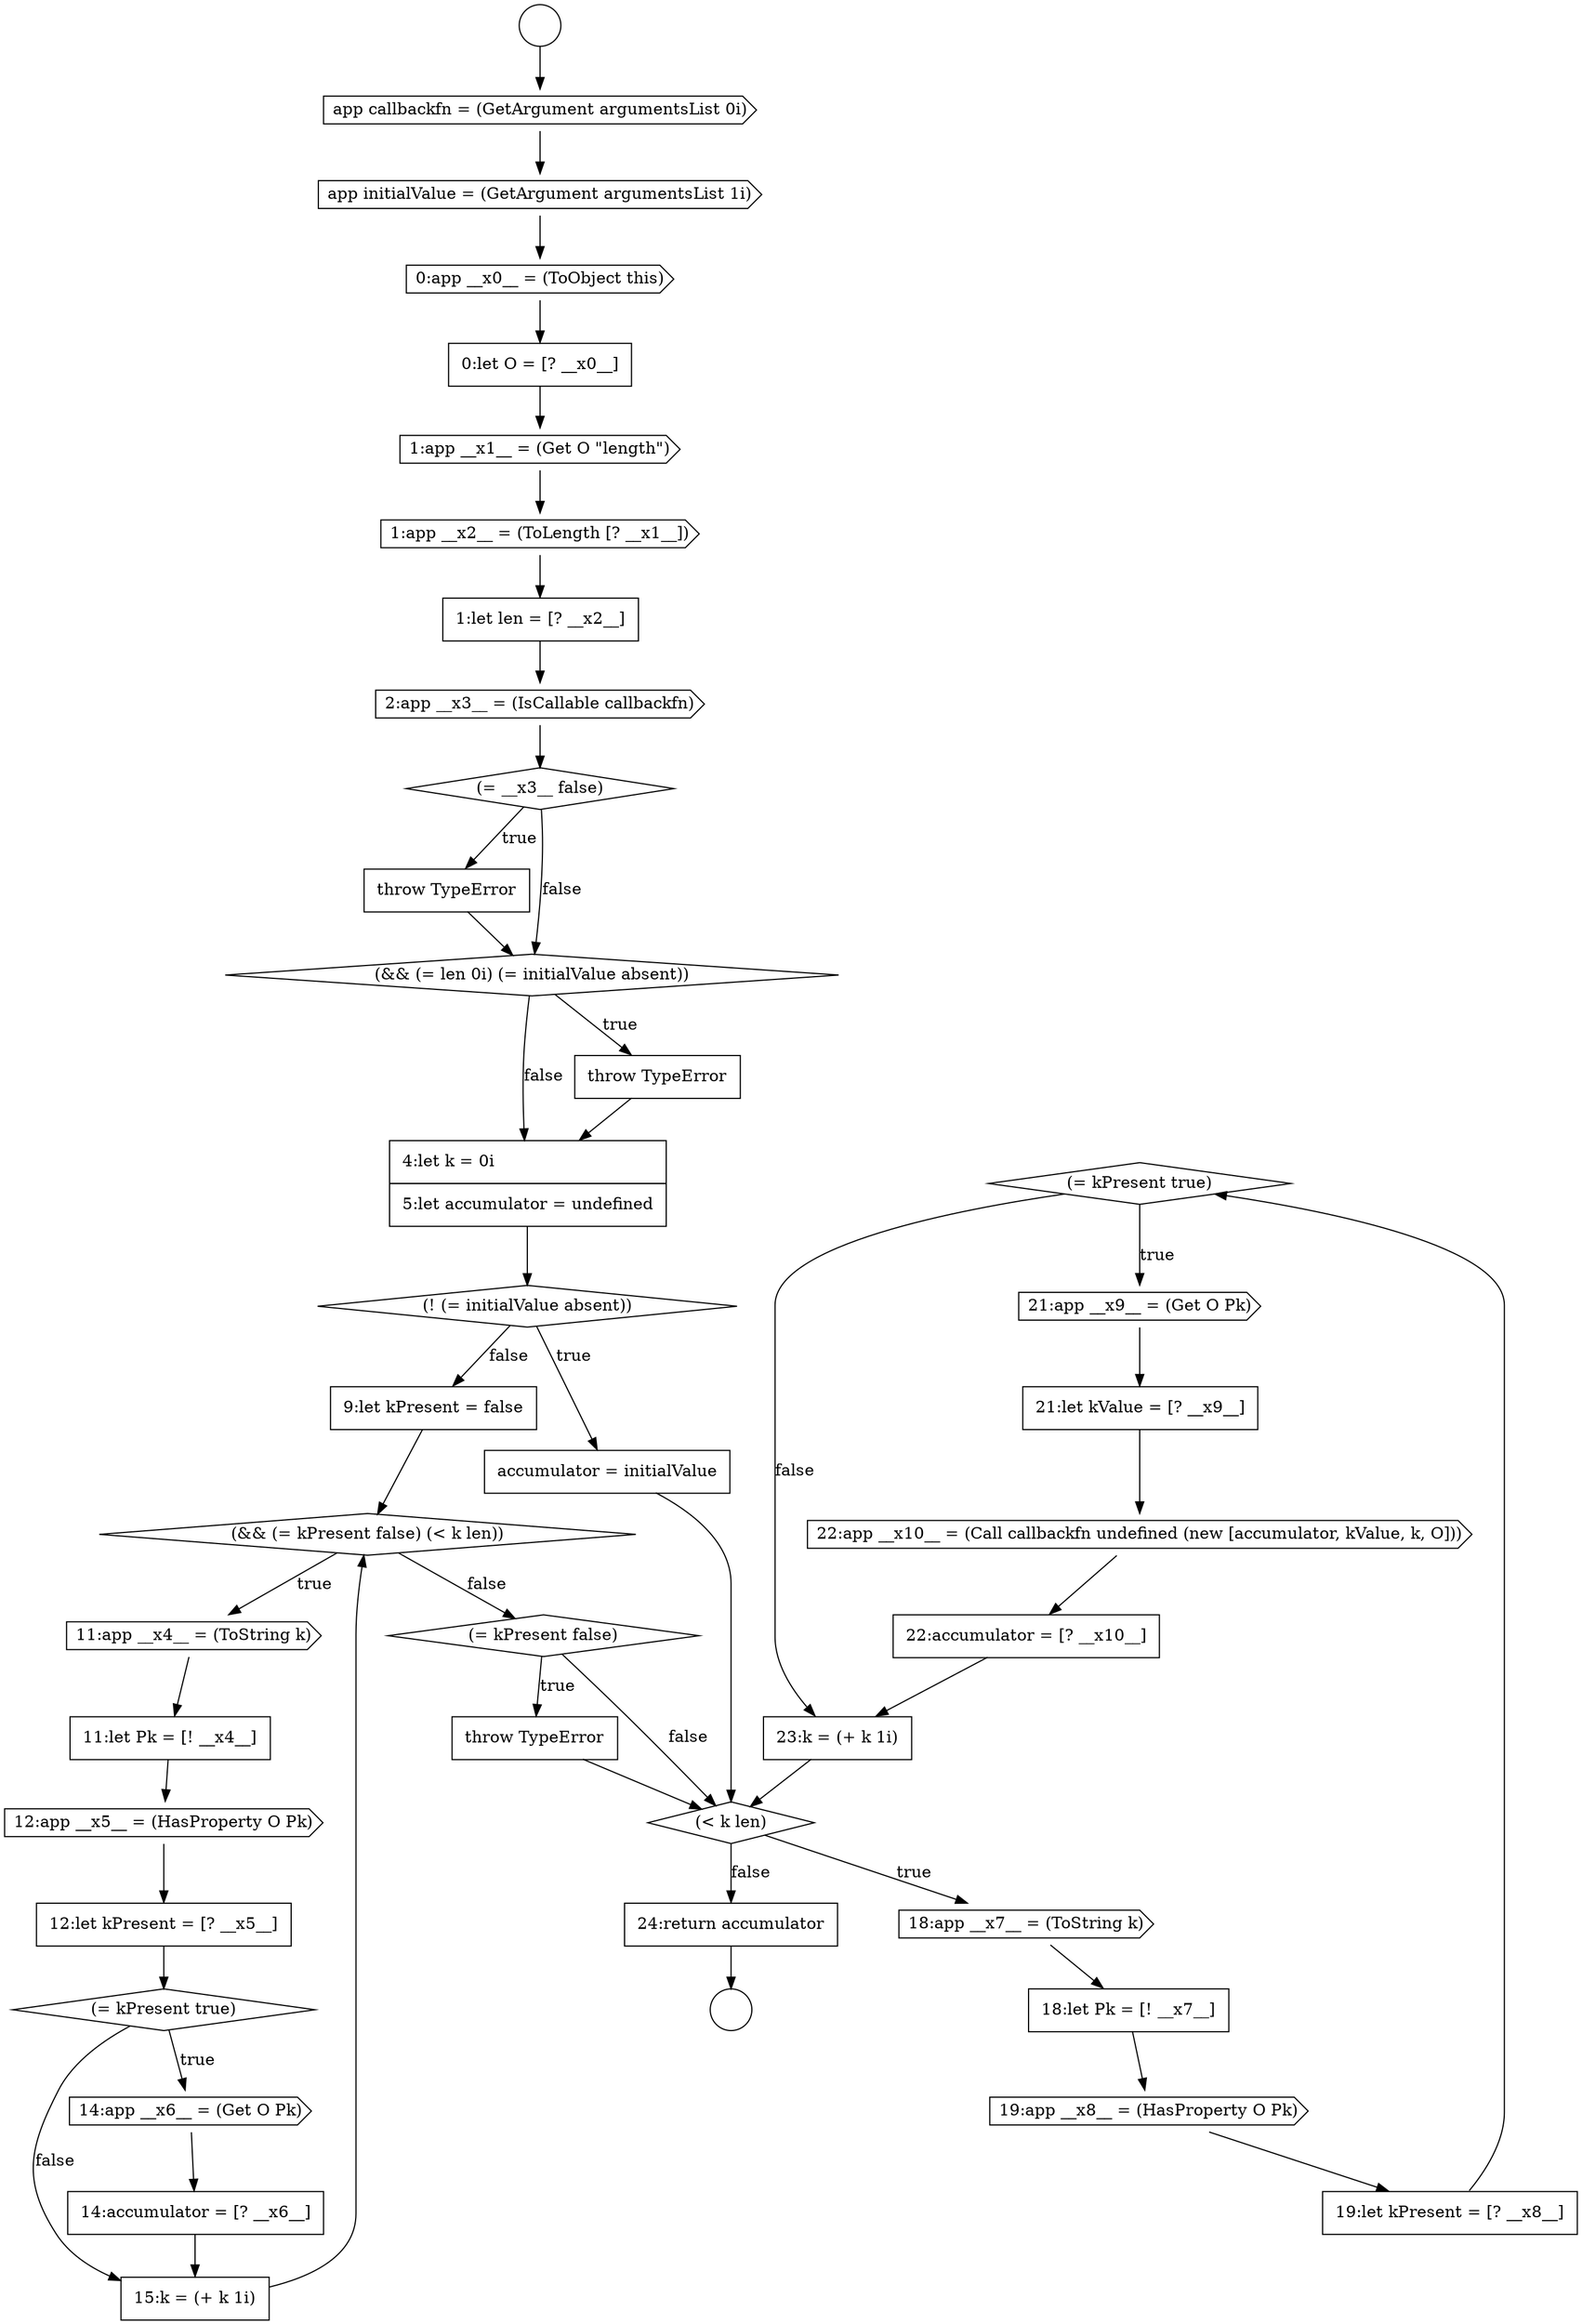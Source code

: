 digraph {
  node15055 [shape=diamond, label=<<font color="black">(= kPresent true)</font>> color="black" fillcolor="white" style=filled]
  node15045 [shape=cds, label=<<font color="black">14:app __x6__ = (Get O Pk)</font>> color="black" fillcolor="white" style=filled]
  node15032 [shape=none, margin=0, label=<<font color="black">
    <table border="0" cellborder="1" cellspacing="0" cellpadding="10">
      <tr><td align="left">throw TypeError</td></tr>
    </table>
  </font>> color="black" fillcolor="white" style=filled]
  node15033 [shape=diamond, label=<<font color="black">(&amp;&amp; (= len 0i) (= initialValue absent))</font>> color="black" fillcolor="white" style=filled]
  node15028 [shape=cds, label=<<font color="black">1:app __x2__ = (ToLength [? __x1__])</font>> color="black" fillcolor="white" style=filled]
  node15046 [shape=none, margin=0, label=<<font color="black">
    <table border="0" cellborder="1" cellspacing="0" cellpadding="10">
      <tr><td align="left">14:accumulator = [? __x6__]</td></tr>
    </table>
  </font>> color="black" fillcolor="white" style=filled]
  node15050 [shape=diamond, label=<<font color="black">(&lt; k len)</font>> color="black" fillcolor="white" style=filled]
  node15037 [shape=none, margin=0, label=<<font color="black">
    <table border="0" cellborder="1" cellspacing="0" cellpadding="10">
      <tr><td align="left">accumulator = initialValue</td></tr>
    </table>
  </font>> color="black" fillcolor="white" style=filled]
  node15030 [shape=cds, label=<<font color="black">2:app __x3__ = (IsCallable callbackfn)</font>> color="black" fillcolor="white" style=filled]
  node15036 [shape=diamond, label=<<font color="black">(! (= initialValue absent))</font>> color="black" fillcolor="white" style=filled]
  node15049 [shape=none, margin=0, label=<<font color="black">
    <table border="0" cellborder="1" cellspacing="0" cellpadding="10">
      <tr><td align="left">throw TypeError</td></tr>
    </table>
  </font>> color="black" fillcolor="white" style=filled]
  node15031 [shape=diamond, label=<<font color="black">(= __x3__ false)</font>> color="black" fillcolor="white" style=filled]
  node15052 [shape=none, margin=0, label=<<font color="black">
    <table border="0" cellborder="1" cellspacing="0" cellpadding="10">
      <tr><td align="left">18:let Pk = [! __x7__]</td></tr>
    </table>
  </font>> color="black" fillcolor="white" style=filled]
  node15027 [shape=cds, label=<<font color="black">1:app __x1__ = (Get O &quot;length&quot;)</font>> color="black" fillcolor="white" style=filled]
  node15059 [shape=none, margin=0, label=<<font color="black">
    <table border="0" cellborder="1" cellspacing="0" cellpadding="10">
      <tr><td align="left">22:accumulator = [? __x10__]</td></tr>
    </table>
  </font>> color="black" fillcolor="white" style=filled]
  node15034 [shape=none, margin=0, label=<<font color="black">
    <table border="0" cellborder="1" cellspacing="0" cellpadding="10">
      <tr><td align="left">throw TypeError</td></tr>
    </table>
  </font>> color="black" fillcolor="white" style=filled]
  node15051 [shape=cds, label=<<font color="black">18:app __x7__ = (ToString k)</font>> color="black" fillcolor="white" style=filled]
  node15060 [shape=none, margin=0, label=<<font color="black">
    <table border="0" cellborder="1" cellspacing="0" cellpadding="10">
      <tr><td align="left">23:k = (+ k 1i)</td></tr>
    </table>
  </font>> color="black" fillcolor="white" style=filled]
  node15040 [shape=cds, label=<<font color="black">11:app __x4__ = (ToString k)</font>> color="black" fillcolor="white" style=filled]
  node15023 [shape=cds, label=<<font color="black">app callbackfn = (GetArgument argumentsList 0i)</font>> color="black" fillcolor="white" style=filled]
  node15041 [shape=none, margin=0, label=<<font color="black">
    <table border="0" cellborder="1" cellspacing="0" cellpadding="10">
      <tr><td align="left">11:let Pk = [! __x4__]</td></tr>
    </table>
  </font>> color="black" fillcolor="white" style=filled]
  node15061 [shape=none, margin=0, label=<<font color="black">
    <table border="0" cellborder="1" cellspacing="0" cellpadding="10">
      <tr><td align="left">24:return accumulator</td></tr>
    </table>
  </font>> color="black" fillcolor="white" style=filled]
  node15029 [shape=none, margin=0, label=<<font color="black">
    <table border="0" cellborder="1" cellspacing="0" cellpadding="10">
      <tr><td align="left">1:let len = [? __x2__]</td></tr>
    </table>
  </font>> color="black" fillcolor="white" style=filled]
  node15054 [shape=none, margin=0, label=<<font color="black">
    <table border="0" cellborder="1" cellspacing="0" cellpadding="10">
      <tr><td align="left">19:let kPresent = [? __x8__]</td></tr>
    </table>
  </font>> color="black" fillcolor="white" style=filled]
  node15047 [shape=none, margin=0, label=<<font color="black">
    <table border="0" cellborder="1" cellspacing="0" cellpadding="10">
      <tr><td align="left">15:k = (+ k 1i)</td></tr>
    </table>
  </font>> color="black" fillcolor="white" style=filled]
  node15022 [shape=circle label=" " color="black" fillcolor="white" style=filled]
  node15039 [shape=diamond, label=<<font color="black">(&amp;&amp; (= kPresent false) (&lt; k len))</font>> color="black" fillcolor="white" style=filled]
  node15042 [shape=cds, label=<<font color="black">12:app __x5__ = (HasProperty O Pk)</font>> color="black" fillcolor="white" style=filled]
  node15057 [shape=none, margin=0, label=<<font color="black">
    <table border="0" cellborder="1" cellspacing="0" cellpadding="10">
      <tr><td align="left">21:let kValue = [? __x9__]</td></tr>
    </table>
  </font>> color="black" fillcolor="white" style=filled]
  node15025 [shape=cds, label=<<font color="black">0:app __x0__ = (ToObject this)</font>> color="black" fillcolor="white" style=filled]
  node15048 [shape=diamond, label=<<font color="black">(= kPresent false)</font>> color="black" fillcolor="white" style=filled]
  node15038 [shape=none, margin=0, label=<<font color="black">
    <table border="0" cellborder="1" cellspacing="0" cellpadding="10">
      <tr><td align="left">9:let kPresent = false</td></tr>
    </table>
  </font>> color="black" fillcolor="white" style=filled]
  node15053 [shape=cds, label=<<font color="black">19:app __x8__ = (HasProperty O Pk)</font>> color="black" fillcolor="white" style=filled]
  node15058 [shape=cds, label=<<font color="black">22:app __x10__ = (Call callbackfn undefined (new [accumulator, kValue, k, O]))</font>> color="black" fillcolor="white" style=filled]
  node15021 [shape=circle label=" " color="black" fillcolor="white" style=filled]
  node15026 [shape=none, margin=0, label=<<font color="black">
    <table border="0" cellborder="1" cellspacing="0" cellpadding="10">
      <tr><td align="left">0:let O = [? __x0__]</td></tr>
    </table>
  </font>> color="black" fillcolor="white" style=filled]
  node15043 [shape=none, margin=0, label=<<font color="black">
    <table border="0" cellborder="1" cellspacing="0" cellpadding="10">
      <tr><td align="left">12:let kPresent = [? __x5__]</td></tr>
    </table>
  </font>> color="black" fillcolor="white" style=filled]
  node15035 [shape=none, margin=0, label=<<font color="black">
    <table border="0" cellborder="1" cellspacing="0" cellpadding="10">
      <tr><td align="left">4:let k = 0i</td></tr>
      <tr><td align="left">5:let accumulator = undefined</td></tr>
    </table>
  </font>> color="black" fillcolor="white" style=filled]
  node15056 [shape=cds, label=<<font color="black">21:app __x9__ = (Get O Pk)</font>> color="black" fillcolor="white" style=filled]
  node15044 [shape=diamond, label=<<font color="black">(= kPresent true)</font>> color="black" fillcolor="white" style=filled]
  node15024 [shape=cds, label=<<font color="black">app initialValue = (GetArgument argumentsList 1i)</font>> color="black" fillcolor="white" style=filled]
  node15039 -> node15040 [label=<<font color="black">true</font>> color="black"]
  node15039 -> node15048 [label=<<font color="black">false</font>> color="black"]
  node15041 -> node15042 [ color="black"]
  node15054 -> node15055 [ color="black"]
  node15046 -> node15047 [ color="black"]
  node15042 -> node15043 [ color="black"]
  node15059 -> node15060 [ color="black"]
  node15036 -> node15037 [label=<<font color="black">true</font>> color="black"]
  node15036 -> node15038 [label=<<font color="black">false</font>> color="black"]
  node15027 -> node15028 [ color="black"]
  node15043 -> node15044 [ color="black"]
  node15023 -> node15024 [ color="black"]
  node15056 -> node15057 [ color="black"]
  node15048 -> node15049 [label=<<font color="black">true</font>> color="black"]
  node15048 -> node15050 [label=<<font color="black">false</font>> color="black"]
  node15060 -> node15050 [ color="black"]
  node15025 -> node15026 [ color="black"]
  node15033 -> node15034 [label=<<font color="black">true</font>> color="black"]
  node15033 -> node15035 [label=<<font color="black">false</font>> color="black"]
  node15037 -> node15050 [ color="black"]
  node15021 -> node15023 [ color="black"]
  node15026 -> node15027 [ color="black"]
  node15051 -> node15052 [ color="black"]
  node15057 -> node15058 [ color="black"]
  node15058 -> node15059 [ color="black"]
  node15055 -> node15056 [label=<<font color="black">true</font>> color="black"]
  node15055 -> node15060 [label=<<font color="black">false</font>> color="black"]
  node15029 -> node15030 [ color="black"]
  node15040 -> node15041 [ color="black"]
  node15038 -> node15039 [ color="black"]
  node15049 -> node15050 [ color="black"]
  node15024 -> node15025 [ color="black"]
  node15045 -> node15046 [ color="black"]
  node15047 -> node15039 [ color="black"]
  node15053 -> node15054 [ color="black"]
  node15044 -> node15045 [label=<<font color="black">true</font>> color="black"]
  node15044 -> node15047 [label=<<font color="black">false</font>> color="black"]
  node15035 -> node15036 [ color="black"]
  node15034 -> node15035 [ color="black"]
  node15028 -> node15029 [ color="black"]
  node15032 -> node15033 [ color="black"]
  node15031 -> node15032 [label=<<font color="black">true</font>> color="black"]
  node15031 -> node15033 [label=<<font color="black">false</font>> color="black"]
  node15052 -> node15053 [ color="black"]
  node15050 -> node15051 [label=<<font color="black">true</font>> color="black"]
  node15050 -> node15061 [label=<<font color="black">false</font>> color="black"]
  node15061 -> node15022 [ color="black"]
  node15030 -> node15031 [ color="black"]
}
